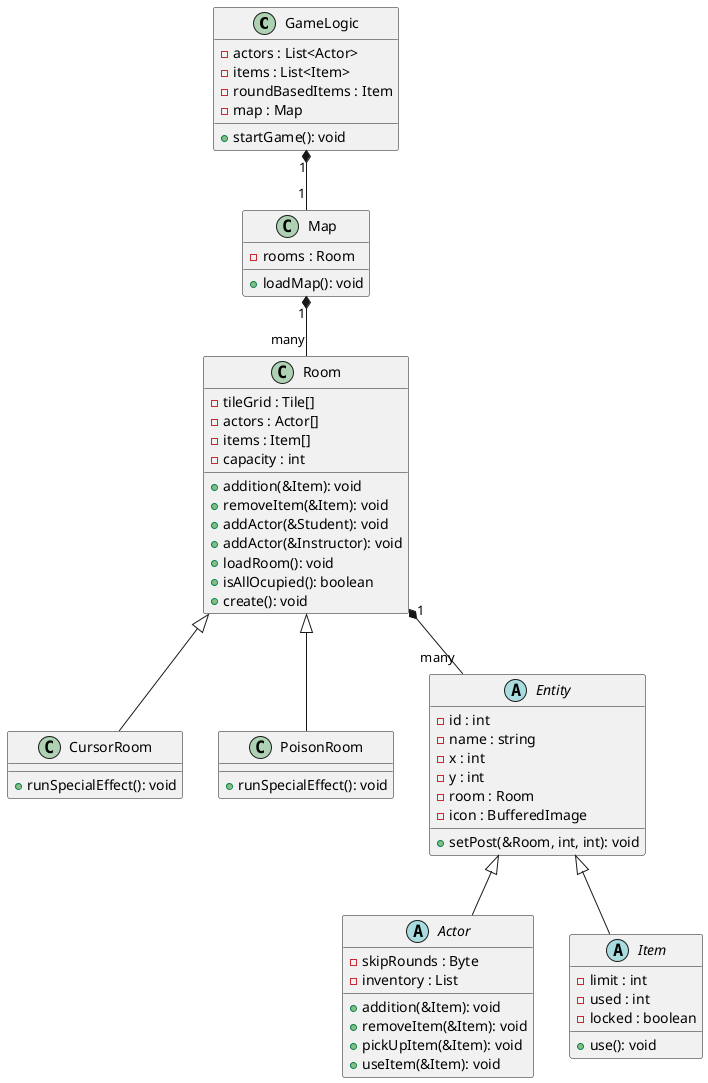@startuml
' Define classes and their attributes/methods
class GameLogic {
    - actors : List<Actor>
    - items : List<Item>
    - roundBasedItems : Item
    - map : Map
    + startGame(): void
}

class Map {
    - rooms : Room
    + loadMap(): void
}

class Room {
    - tileGrid : Tile[]
    - actors : Actor[]
    - items : Item[]
    - capacity : int
    + addition(&Item): void
    + removeItem(&Item): void
    + addActor(&Student): void
    + addActor(&Instructor): void
    + loadRoom(): void
    + isAllOcupied(): boolean
    + create(): void
}

class CursorRoom {
    + runSpecialEffect(): void
}

class PoisonRoom {
    + runSpecialEffect(): void
}

abstract class Entity {
    - id : int
    - name : string
    - x : int
    - y : int
    - room : Room
    - icon : BufferedImage
    + setPost(&Room, int, int): void
}

abstract class Actor {
    - skipRounds : Byte
    - inventory : List<&Item>
    + addition(&Item): void
    + removeItem(&Item): void
    + pickUpItem(&Item): void
    + useItem(&Item): void
}

abstract class Item {
    - limit : int
    - used : int
    - locked : boolean
    + use(): void
}

' Define relationships
GameLogic "1" *-- "1" Map
Map "1" *-- "many" Room
Room "1" *-- "many" Entity
Room <|-- CursorRoom
Room <|-- PoisonRoom
Entity <|-- Actor
Entity <|-- Item

@enduml